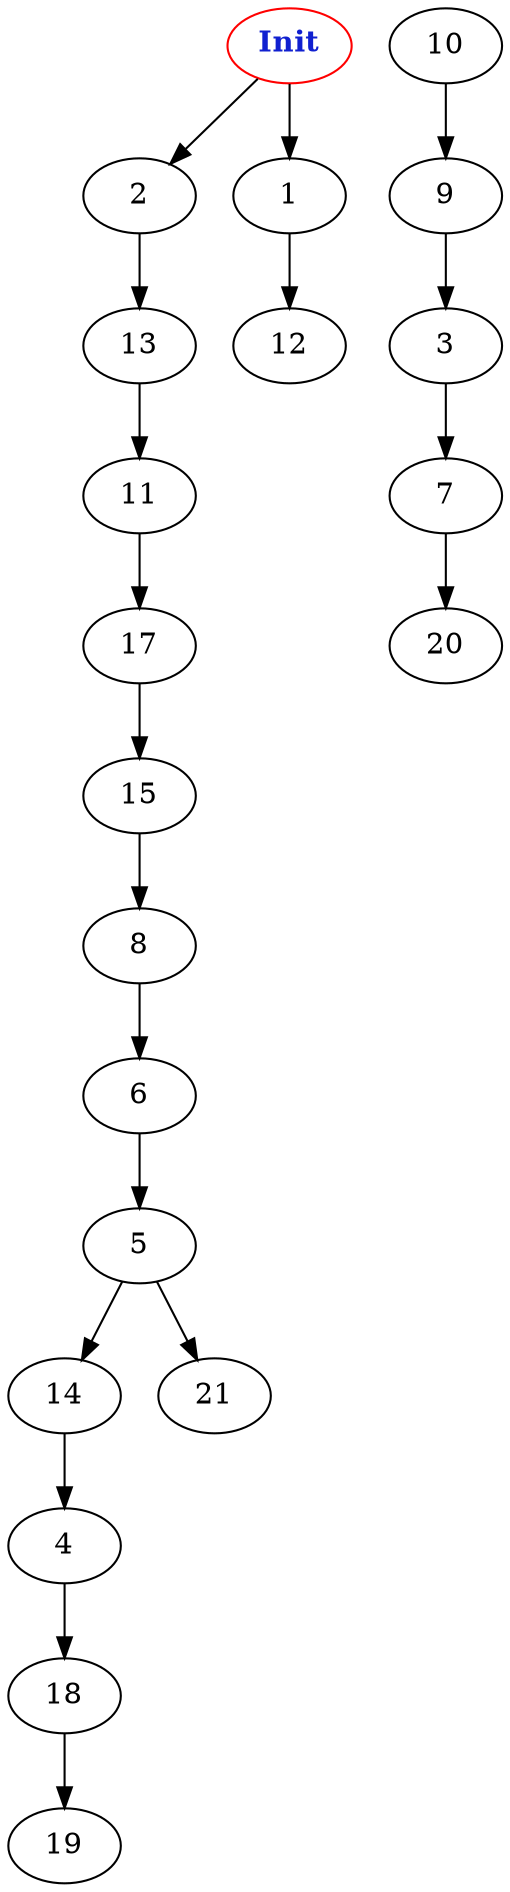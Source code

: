 digraph "Perturbed Net Graph with 21 nodes" {
edge ["class"="link-class"]
"0" ["color"="red","label"=<<b>Init</b>>,"fontcolor"="#1020d0"]
"0" -> "2" ["weight"="1.0"]
"0" -> "1" ["weight"="2.0"]
"2" -> "13" ["weight"="5.0"]
"1" -> "12" ["weight"="1.0"]
"5" -> "14" ["weight"="1.0"]
"5" -> "21" ["weight"="1.0"]
"14" -> "4" ["weight"="4.0"]
"10" -> "9" ["weight"="1.0"]
"9" -> "3" ["weight"="3.0"]
"3" -> "7" ["weight"="3.0"]
"7" -> "20" ["weight"="4.0"]
"4" -> "18" ["weight"="1.0"]
"18" -> "19" ["weight"="1.0"]
"6" -> "5" ["weight"="1.0"]
"13" -> "11" ["weight"="2.0"]
"11" -> "17" ["weight"="2.0"]
"17" -> "15" ["weight"="4.0"]
"15" -> "8" ["weight"="8.0"]
"8" -> "6" ["weight"="9.0"]
}